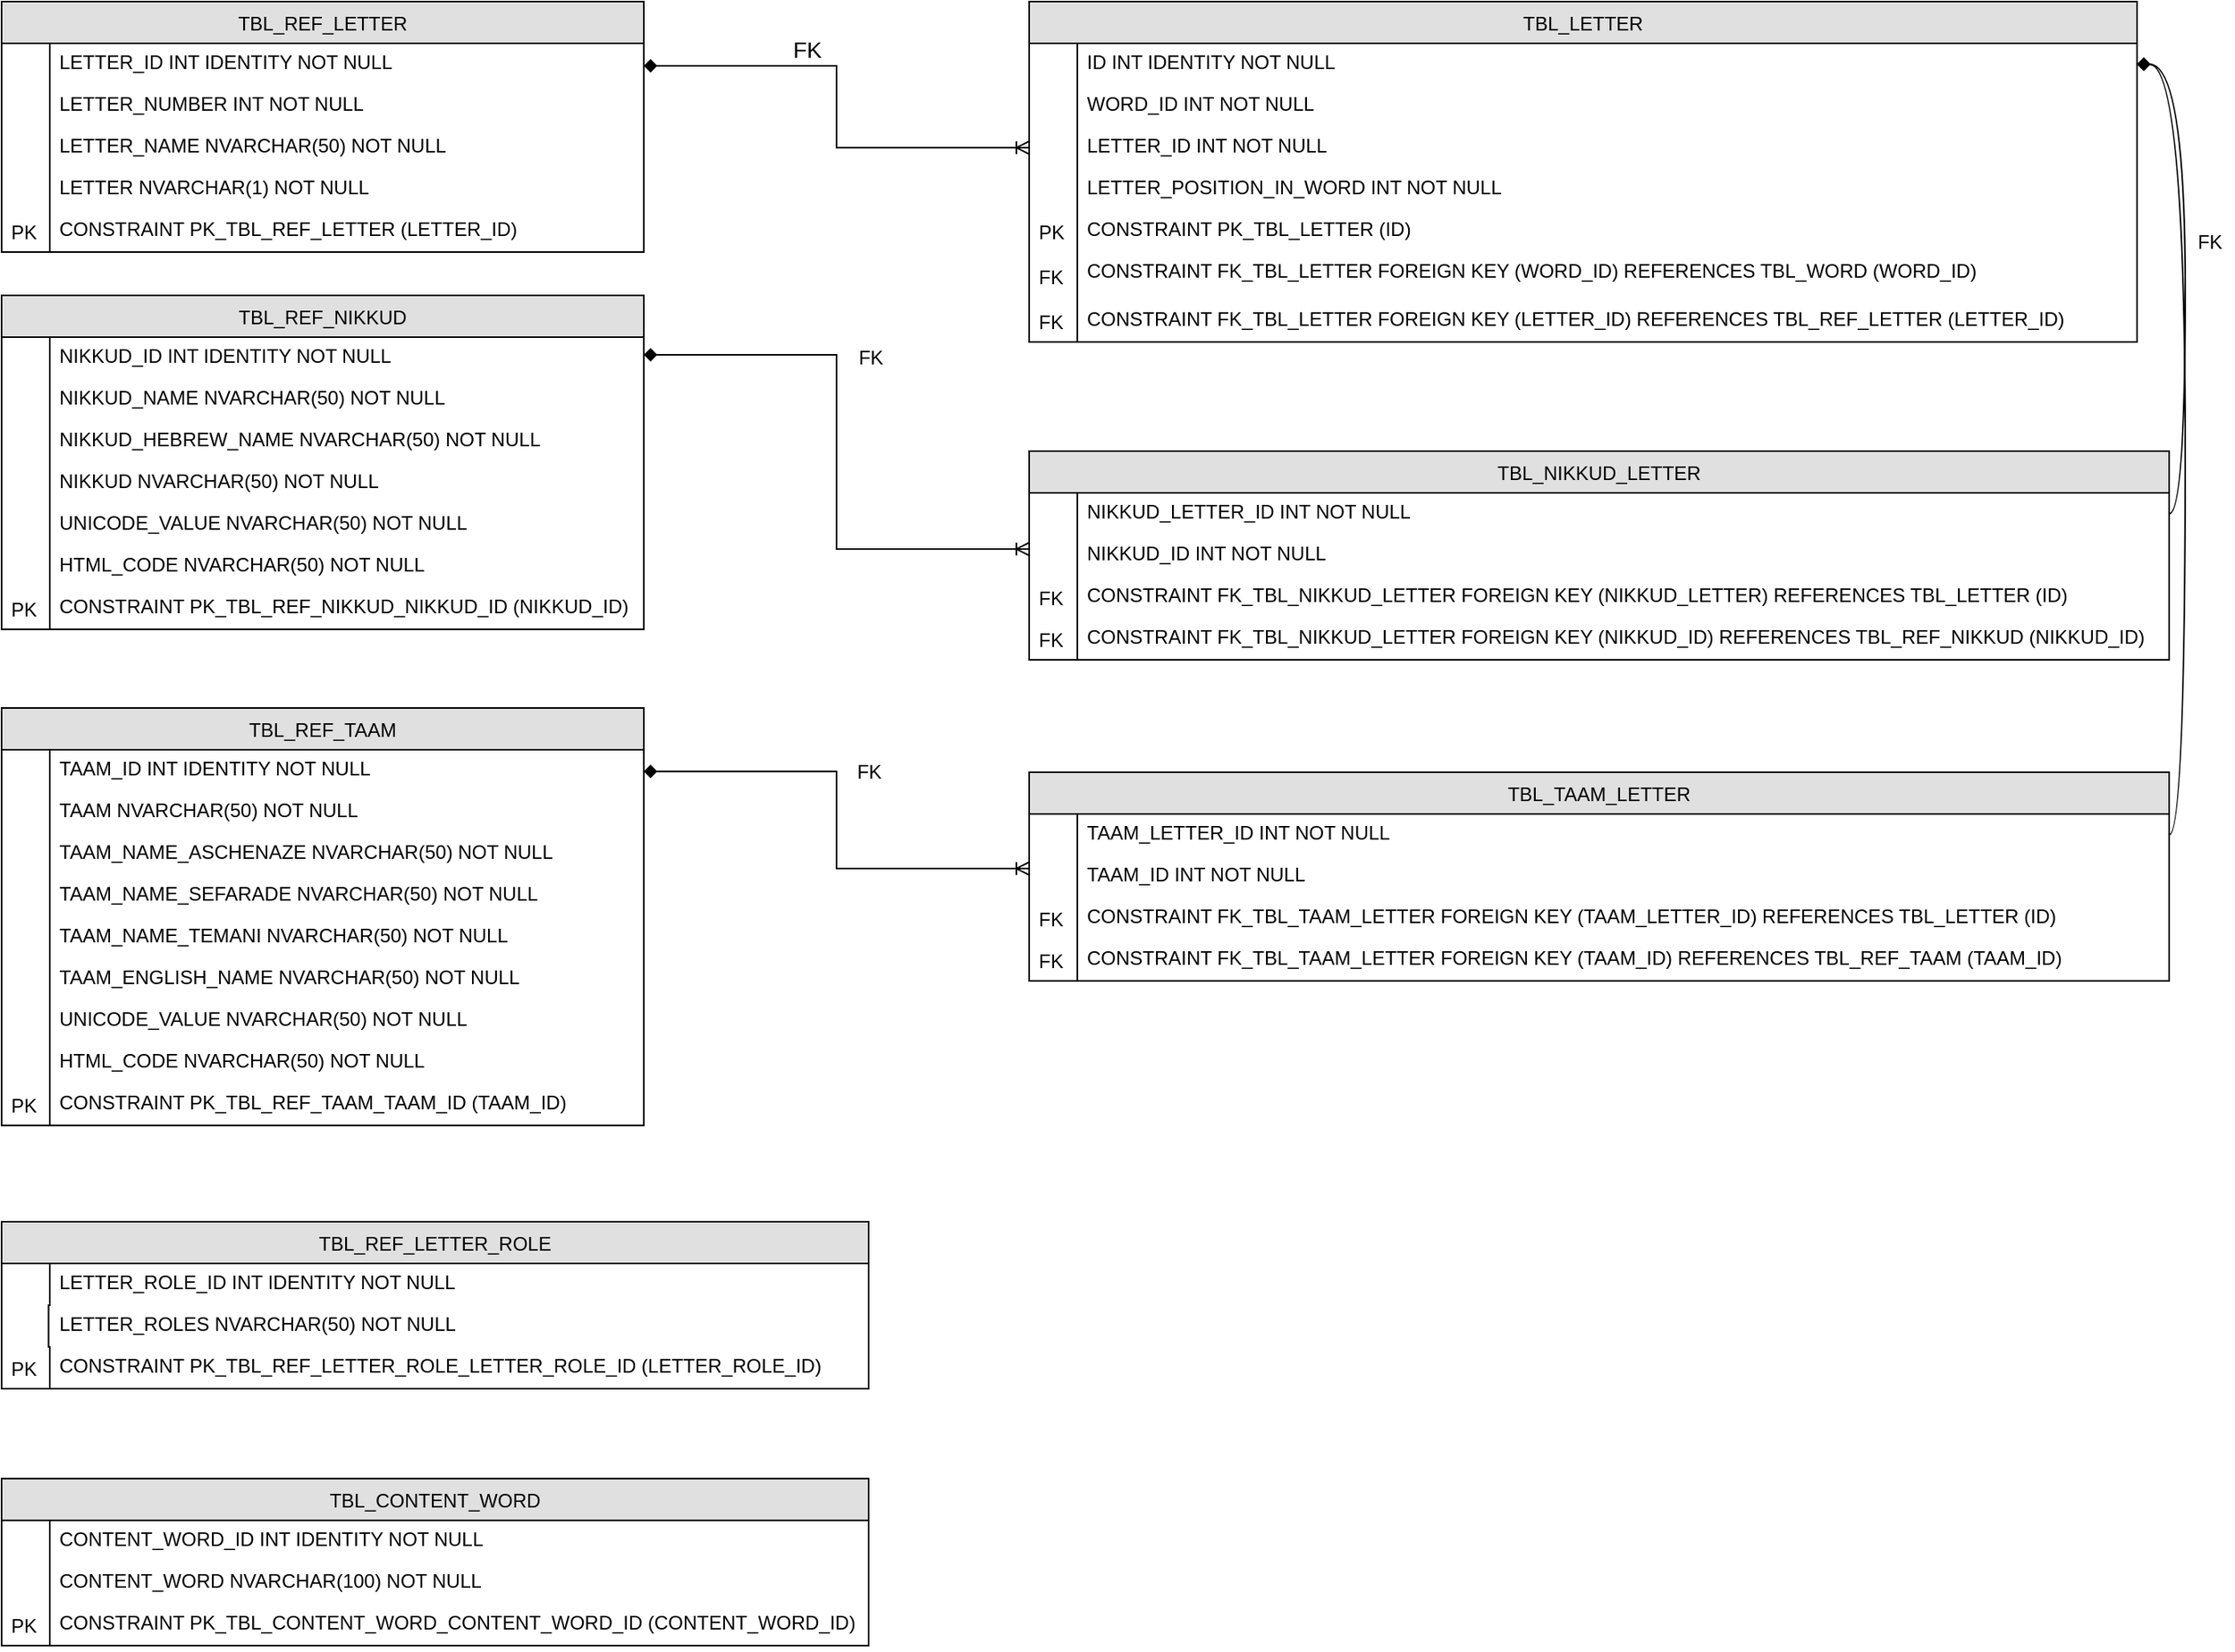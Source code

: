 <mxfile version="12.5.2" type="device"><diagram id="0fQR279YIONlSkgQ1Qsf" name="Page-1"><mxGraphModel dx="1888" dy="499" grid="1" gridSize="10" guides="1" tooltips="1" connect="1" arrows="1" fold="1" page="1" pageScale="1" pageWidth="850" pageHeight="1100" math="0" shadow="0"><root><mxCell id="0"/><mxCell id="1" parent="0"/><mxCell id="qwV2K2yi64I0TNvCEL9s-60" value="FK" style="text;html=1;resizable=0;points=[];autosize=1;align=left;verticalAlign=top;spacingTop=-4;fontSize=14;" parent="1" vertex="1"><mxGeometry x="371" y="59" width="30" height="20" as="geometry"/></mxCell><mxCell id="qwV2K2yi64I0TNvCEL9s-67" value="FK" style="text;html=1;resizable=0;points=[];autosize=1;align=left;verticalAlign=top;spacingTop=-4;fontSize=14;" parent="1" vertex="1"><mxGeometry x="780" y="200" width="30" height="20" as="geometry"/></mxCell><mxCell id="T5dnA-OT__qlVeze0-jV-1" value="TBL_REF_LETTER" style="swimlane;fontStyle=0;childLayout=stackLayout;horizontal=1;startSize=26;fillColor=#e0e0e0;horizontalStack=0;resizeParent=1;resizeLast=0;collapsible=1;marginBottom=0;swimlaneFillColor=#ffffff;align=center;" parent="1" vertex="1"><mxGeometry x="-120" y="40" width="400" height="156" as="geometry"/></mxCell><mxCell id="T5dnA-OT__qlVeze0-jV-2" value="LETTER_ID INT IDENTITY NOT NULL" style="shape=partialRectangle;top=0;left=0;right=0;bottom=0;align=left;verticalAlign=top;spacingTop=-2;fillColor=none;spacingLeft=34;spacingRight=4;overflow=hidden;rotatable=0;points=[[0,0.5],[1,0.5]];portConstraint=eastwest;dropTarget=0;" parent="T5dnA-OT__qlVeze0-jV-1" vertex="1"><mxGeometry y="26" width="400" height="26" as="geometry"/></mxCell><mxCell id="T5dnA-OT__qlVeze0-jV-3" value="" style="shape=partialRectangle;top=0;left=0;bottom=0;fillColor=none;align=left;verticalAlign=middle;spacingLeft=4;spacingRight=4;overflow=hidden;rotatable=0;points=[];portConstraint=eastwest;part=1;" parent="T5dnA-OT__qlVeze0-jV-2" vertex="1" connectable="0"><mxGeometry width="30" height="26" as="geometry"/></mxCell><mxCell id="T5dnA-OT__qlVeze0-jV-4" value="LETTER_NUMBER INT NOT NULL" style="shape=partialRectangle;top=0;left=0;right=0;bottom=0;align=left;verticalAlign=top;spacingTop=-2;fillColor=none;spacingLeft=34;spacingRight=4;overflow=hidden;rotatable=0;points=[[0,0.5],[1,0.5]];portConstraint=eastwest;dropTarget=0;" parent="T5dnA-OT__qlVeze0-jV-1" vertex="1"><mxGeometry y="52" width="400" height="26" as="geometry"/></mxCell><mxCell id="T5dnA-OT__qlVeze0-jV-5" value="" style="shape=partialRectangle;top=0;left=0;bottom=0;fillColor=none;align=left;verticalAlign=middle;spacingLeft=4;spacingRight=4;overflow=hidden;rotatable=0;points=[];portConstraint=eastwest;part=1;" parent="T5dnA-OT__qlVeze0-jV-4" vertex="1" connectable="0"><mxGeometry width="30" height="26" as="geometry"/></mxCell><mxCell id="T5dnA-OT__qlVeze0-jV-6" value="LETTER_NAME NVARCHAR(50) NOT NULL" style="shape=partialRectangle;top=0;left=0;right=0;bottom=0;align=left;verticalAlign=top;spacingTop=-2;fillColor=none;spacingLeft=34;spacingRight=4;overflow=hidden;rotatable=0;points=[[0,0.5],[1,0.5]];portConstraint=eastwest;dropTarget=0;" parent="T5dnA-OT__qlVeze0-jV-1" vertex="1"><mxGeometry y="78" width="400" height="26" as="geometry"/></mxCell><mxCell id="T5dnA-OT__qlVeze0-jV-7" value="" style="shape=partialRectangle;top=0;left=0;bottom=0;fillColor=none;align=left;verticalAlign=middle;spacingLeft=4;spacingRight=4;overflow=hidden;rotatable=0;points=[];portConstraint=eastwest;part=1;" parent="T5dnA-OT__qlVeze0-jV-6" vertex="1" connectable="0"><mxGeometry width="30" height="26" as="geometry"/></mxCell><mxCell id="T5dnA-OT__qlVeze0-jV-8" value="LETTER NVARCHAR(1) NOT NULL" style="shape=partialRectangle;top=0;left=0;right=0;bottom=0;align=left;verticalAlign=top;spacingTop=-2;fillColor=none;spacingLeft=34;spacingRight=4;overflow=hidden;rotatable=0;points=[[0,0.5],[1,0.5]];portConstraint=eastwest;dropTarget=0;" parent="T5dnA-OT__qlVeze0-jV-1" vertex="1"><mxGeometry y="104" width="400" height="26" as="geometry"/></mxCell><mxCell id="T5dnA-OT__qlVeze0-jV-9" value="" style="shape=partialRectangle;top=0;left=0;bottom=0;fillColor=none;align=left;verticalAlign=middle;spacingLeft=4;spacingRight=4;overflow=hidden;rotatable=0;points=[];portConstraint=eastwest;part=1;" parent="T5dnA-OT__qlVeze0-jV-8" vertex="1" connectable="0"><mxGeometry width="30" height="26" as="geometry"/></mxCell><mxCell id="T5dnA-OT__qlVeze0-jV-10" value="CONSTRAINT PK_TBL_REF_LETTER  (LETTER_ID)" style="shape=partialRectangle;top=0;left=0;right=0;bottom=0;align=left;verticalAlign=top;spacingTop=-2;fillColor=none;spacingLeft=34;spacingRight=4;overflow=hidden;rotatable=0;points=[[0,0.5],[1,0.5]];portConstraint=eastwest;dropTarget=0;" parent="T5dnA-OT__qlVeze0-jV-1" vertex="1"><mxGeometry y="130" width="400" height="26" as="geometry"/></mxCell><mxCell id="T5dnA-OT__qlVeze0-jV-11" value="PK" style="shape=partialRectangle;top=0;left=0;bottom=0;fillColor=none;align=left;verticalAlign=middle;spacingLeft=4;spacingRight=4;overflow=hidden;rotatable=0;points=[];portConstraint=eastwest;part=1;" parent="T5dnA-OT__qlVeze0-jV-10" vertex="1" connectable="0"><mxGeometry width="30" height="26" as="geometry"/></mxCell><mxCell id="T5dnA-OT__qlVeze0-jV-13" style="edgeStyle=orthogonalEdgeStyle;rounded=0;orthogonalLoop=1;jettySize=auto;html=1;entryX=0;entryY=0.5;entryDx=0;entryDy=0;startArrow=diamond;startFill=1;endArrow=ERoneToMany;endFill=0;fontSize=14;" parent="1" edge="1"><mxGeometry relative="1" as="geometry"><mxPoint x="280" y="80" as="sourcePoint"/><mxPoint x="520" y="131" as="targetPoint"/><Array as="points"><mxPoint x="280" y="80"/><mxPoint x="400" y="80"/><mxPoint x="400" y="131"/></Array></mxGeometry></mxCell><mxCell id="T5dnA-OT__qlVeze0-jV-14" value="TBL_REF_NIKKUD" style="swimlane;fontStyle=0;childLayout=stackLayout;horizontal=1;startSize=26;fillColor=#e0e0e0;horizontalStack=0;resizeParent=1;resizeLast=0;collapsible=1;marginBottom=0;swimlaneFillColor=#ffffff;align=center;" parent="1" vertex="1"><mxGeometry x="-120" y="223" width="400" height="208" as="geometry"/></mxCell><mxCell id="T5dnA-OT__qlVeze0-jV-15" value="NIKKUD_ID INT IDENTITY NOT NULL" style="shape=partialRectangle;top=0;left=0;right=0;bottom=0;align=left;verticalAlign=top;spacingTop=-2;fillColor=none;spacingLeft=34;spacingRight=4;overflow=hidden;rotatable=0;points=[[0,0.5],[1,0.5]];portConstraint=eastwest;dropTarget=0;" parent="T5dnA-OT__qlVeze0-jV-14" vertex="1"><mxGeometry y="26" width="400" height="26" as="geometry"/></mxCell><mxCell id="T5dnA-OT__qlVeze0-jV-16" value="" style="shape=partialRectangle;top=0;left=0;bottom=0;fillColor=none;align=left;verticalAlign=middle;spacingLeft=4;spacingRight=4;overflow=hidden;rotatable=0;points=[];portConstraint=eastwest;part=1;" parent="T5dnA-OT__qlVeze0-jV-15" vertex="1" connectable="0"><mxGeometry width="30" height="26" as="geometry"/></mxCell><mxCell id="T5dnA-OT__qlVeze0-jV-17" value="NIKKUD_NAME NVARCHAR(50) NOT NULL" style="shape=partialRectangle;top=0;left=0;right=0;bottom=0;align=left;verticalAlign=top;spacingTop=-2;fillColor=none;spacingLeft=34;spacingRight=4;overflow=hidden;rotatable=0;points=[[0,0.5],[1,0.5]];portConstraint=eastwest;dropTarget=0;" parent="T5dnA-OT__qlVeze0-jV-14" vertex="1"><mxGeometry y="52" width="400" height="26" as="geometry"/></mxCell><mxCell id="T5dnA-OT__qlVeze0-jV-18" value="" style="shape=partialRectangle;top=0;left=0;bottom=0;fillColor=none;align=left;verticalAlign=middle;spacingLeft=4;spacingRight=4;overflow=hidden;rotatable=0;points=[];portConstraint=eastwest;part=1;" parent="T5dnA-OT__qlVeze0-jV-17" vertex="1" connectable="0"><mxGeometry width="30" height="26" as="geometry"/></mxCell><mxCell id="T5dnA-OT__qlVeze0-jV-19" value="NIKKUD_HEBREW_NAME NVARCHAR(50) NOT NULL" style="shape=partialRectangle;top=0;left=0;right=0;bottom=0;align=left;verticalAlign=top;spacingTop=-2;fillColor=none;spacingLeft=34;spacingRight=4;overflow=hidden;rotatable=0;points=[[0,0.5],[1,0.5]];portConstraint=eastwest;dropTarget=0;" parent="T5dnA-OT__qlVeze0-jV-14" vertex="1"><mxGeometry y="78" width="400" height="26" as="geometry"/></mxCell><mxCell id="T5dnA-OT__qlVeze0-jV-20" value="" style="shape=partialRectangle;top=0;left=0;bottom=0;fillColor=none;align=left;verticalAlign=middle;spacingLeft=4;spacingRight=4;overflow=hidden;rotatable=0;points=[];portConstraint=eastwest;part=1;" parent="T5dnA-OT__qlVeze0-jV-19" vertex="1" connectable="0"><mxGeometry width="30" height="26" as="geometry"/></mxCell><mxCell id="T5dnA-OT__qlVeze0-jV-21" value="NIKKUD NVARCHAR(50) NOT NULL" style="shape=partialRectangle;top=0;left=0;right=0;bottom=0;align=left;verticalAlign=top;spacingTop=-2;fillColor=none;spacingLeft=34;spacingRight=4;overflow=hidden;rotatable=0;points=[[0,0.5],[1,0.5]];portConstraint=eastwest;dropTarget=0;" parent="T5dnA-OT__qlVeze0-jV-14" vertex="1"><mxGeometry y="104" width="400" height="26" as="geometry"/></mxCell><mxCell id="T5dnA-OT__qlVeze0-jV-22" value="" style="shape=partialRectangle;top=0;left=0;bottom=0;fillColor=none;align=left;verticalAlign=middle;spacingLeft=4;spacingRight=4;overflow=hidden;rotatable=0;points=[];portConstraint=eastwest;part=1;" parent="T5dnA-OT__qlVeze0-jV-21" vertex="1" connectable="0"><mxGeometry width="30" height="26" as="geometry"/></mxCell><mxCell id="T5dnA-OT__qlVeze0-jV-23" value="UNICODE_VALUE NVARCHAR(50) NOT NULL" style="shape=partialRectangle;top=0;left=0;right=0;bottom=0;align=left;verticalAlign=top;spacingTop=-2;fillColor=none;spacingLeft=34;spacingRight=4;overflow=hidden;rotatable=0;points=[[0,0.5],[1,0.5]];portConstraint=eastwest;dropTarget=0;" parent="T5dnA-OT__qlVeze0-jV-14" vertex="1"><mxGeometry y="130" width="400" height="26" as="geometry"/></mxCell><mxCell id="T5dnA-OT__qlVeze0-jV-24" value="" style="shape=partialRectangle;top=0;left=0;bottom=0;fillColor=none;align=left;verticalAlign=middle;spacingLeft=4;spacingRight=4;overflow=hidden;rotatable=0;points=[];portConstraint=eastwest;part=1;" parent="T5dnA-OT__qlVeze0-jV-23" vertex="1" connectable="0"><mxGeometry width="30" height="26" as="geometry"/></mxCell><mxCell id="T5dnA-OT__qlVeze0-jV-25" value="HTML_CODE NVARCHAR(50) NOT NULL" style="shape=partialRectangle;top=0;left=0;right=0;bottom=0;align=left;verticalAlign=top;spacingTop=-2;fillColor=none;spacingLeft=34;spacingRight=4;overflow=hidden;rotatable=0;points=[[0,0.5],[1,0.5]];portConstraint=eastwest;dropTarget=0;" parent="T5dnA-OT__qlVeze0-jV-14" vertex="1"><mxGeometry y="156" width="400" height="26" as="geometry"/></mxCell><mxCell id="T5dnA-OT__qlVeze0-jV-26" value="" style="shape=partialRectangle;top=0;left=0;bottom=0;fillColor=none;align=left;verticalAlign=middle;spacingLeft=4;spacingRight=4;overflow=hidden;rotatable=0;points=[];portConstraint=eastwest;part=1;" parent="T5dnA-OT__qlVeze0-jV-25" vertex="1" connectable="0"><mxGeometry width="30" height="26" as="geometry"/></mxCell><mxCell id="T5dnA-OT__qlVeze0-jV-27" value="CONSTRAINT PK_TBL_REF_NIKKUD_NIKKUD_ID  (NIKKUD_ID)" style="shape=partialRectangle;top=0;left=0;right=0;bottom=0;align=left;verticalAlign=top;spacingTop=-2;fillColor=none;spacingLeft=34;spacingRight=4;overflow=hidden;rotatable=0;points=[[0,0.5],[1,0.5]];portConstraint=eastwest;dropTarget=0;" parent="T5dnA-OT__qlVeze0-jV-14" vertex="1"><mxGeometry y="182" width="400" height="26" as="geometry"/></mxCell><mxCell id="T5dnA-OT__qlVeze0-jV-28" value="PK" style="shape=partialRectangle;top=0;left=0;bottom=0;fillColor=none;align=left;verticalAlign=middle;spacingLeft=4;spacingRight=4;overflow=hidden;rotatable=0;points=[];portConstraint=eastwest;part=1;" parent="T5dnA-OT__qlVeze0-jV-27" vertex="1" connectable="0"><mxGeometry width="30" height="26" as="geometry"/></mxCell><mxCell id="T5dnA-OT__qlVeze0-jV-30" value="TBL_REF_TAAM" style="swimlane;fontStyle=0;childLayout=stackLayout;horizontal=1;startSize=26;fillColor=#e0e0e0;horizontalStack=0;resizeParent=1;resizeLast=0;collapsible=1;marginBottom=0;swimlaneFillColor=#ffffff;align=center;" parent="1" vertex="1"><mxGeometry x="-120" y="480" width="400" height="260" as="geometry"/></mxCell><mxCell id="T5dnA-OT__qlVeze0-jV-31" value="TAAM_ID INT IDENTITY NOT NULL" style="shape=partialRectangle;top=0;left=0;right=0;bottom=0;align=left;verticalAlign=top;spacingTop=-2;fillColor=none;spacingLeft=34;spacingRight=4;overflow=hidden;rotatable=0;points=[[0,0.5],[1,0.5]];portConstraint=eastwest;dropTarget=0;" parent="T5dnA-OT__qlVeze0-jV-30" vertex="1"><mxGeometry y="26" width="400" height="26" as="geometry"/></mxCell><mxCell id="T5dnA-OT__qlVeze0-jV-32" value="" style="shape=partialRectangle;top=0;left=0;bottom=0;fillColor=none;align=left;verticalAlign=middle;spacingLeft=4;spacingRight=4;overflow=hidden;rotatable=0;points=[];portConstraint=eastwest;part=1;" parent="T5dnA-OT__qlVeze0-jV-31" vertex="1" connectable="0"><mxGeometry width="30" height="26" as="geometry"/></mxCell><mxCell id="T5dnA-OT__qlVeze0-jV-33" value="TAAM NVARCHAR(50) NOT NULL" style="shape=partialRectangle;top=0;left=0;right=0;bottom=0;align=left;verticalAlign=top;spacingTop=-2;fillColor=none;spacingLeft=34;spacingRight=4;overflow=hidden;rotatable=0;points=[[0,0.5],[1,0.5]];portConstraint=eastwest;dropTarget=0;" parent="T5dnA-OT__qlVeze0-jV-30" vertex="1"><mxGeometry y="52" width="400" height="26" as="geometry"/></mxCell><mxCell id="T5dnA-OT__qlVeze0-jV-34" value="" style="shape=partialRectangle;top=0;left=0;bottom=0;fillColor=none;align=left;verticalAlign=middle;spacingLeft=4;spacingRight=4;overflow=hidden;rotatable=0;points=[];portConstraint=eastwest;part=1;" parent="T5dnA-OT__qlVeze0-jV-33" vertex="1" connectable="0"><mxGeometry width="30" height="26" as="geometry"/></mxCell><mxCell id="T5dnA-OT__qlVeze0-jV-35" value="TAAM_NAME_ASCHENAZE NVARCHAR(50) NOT NULL" style="shape=partialRectangle;top=0;left=0;right=0;bottom=0;align=left;verticalAlign=top;spacingTop=-2;fillColor=none;spacingLeft=34;spacingRight=4;overflow=hidden;rotatable=0;points=[[0,0.5],[1,0.5]];portConstraint=eastwest;dropTarget=0;" parent="T5dnA-OT__qlVeze0-jV-30" vertex="1"><mxGeometry y="78" width="400" height="26" as="geometry"/></mxCell><mxCell id="T5dnA-OT__qlVeze0-jV-36" value="" style="shape=partialRectangle;top=0;left=0;bottom=0;fillColor=none;align=left;verticalAlign=middle;spacingLeft=4;spacingRight=4;overflow=hidden;rotatable=0;points=[];portConstraint=eastwest;part=1;" parent="T5dnA-OT__qlVeze0-jV-35" vertex="1" connectable="0"><mxGeometry width="30" height="26" as="geometry"/></mxCell><mxCell id="T5dnA-OT__qlVeze0-jV-37" value="TAAM_NAME_SEFARADE NVARCHAR(50) NOT NULL" style="shape=partialRectangle;top=0;left=0;right=0;bottom=0;align=left;verticalAlign=top;spacingTop=-2;fillColor=none;spacingLeft=34;spacingRight=4;overflow=hidden;rotatable=0;points=[[0,0.5],[1,0.5]];portConstraint=eastwest;dropTarget=0;" parent="T5dnA-OT__qlVeze0-jV-30" vertex="1"><mxGeometry y="104" width="400" height="26" as="geometry"/></mxCell><mxCell id="T5dnA-OT__qlVeze0-jV-38" value="" style="shape=partialRectangle;top=0;left=0;bottom=0;fillColor=none;align=left;verticalAlign=middle;spacingLeft=4;spacingRight=4;overflow=hidden;rotatable=0;points=[];portConstraint=eastwest;part=1;" parent="T5dnA-OT__qlVeze0-jV-37" vertex="1" connectable="0"><mxGeometry width="30" height="26" as="geometry"/></mxCell><mxCell id="T5dnA-OT__qlVeze0-jV-39" value="TAAM_NAME_TEMANI NVARCHAR(50) NOT NULL" style="shape=partialRectangle;top=0;left=0;right=0;bottom=0;align=left;verticalAlign=top;spacingTop=-2;fillColor=none;spacingLeft=34;spacingRight=4;overflow=hidden;rotatable=0;points=[[0,0.5],[1,0.5]];portConstraint=eastwest;dropTarget=0;" parent="T5dnA-OT__qlVeze0-jV-30" vertex="1"><mxGeometry y="130" width="400" height="26" as="geometry"/></mxCell><mxCell id="T5dnA-OT__qlVeze0-jV-40" value="" style="shape=partialRectangle;top=0;left=0;bottom=0;fillColor=none;align=left;verticalAlign=middle;spacingLeft=4;spacingRight=4;overflow=hidden;rotatable=0;points=[];portConstraint=eastwest;part=1;" parent="T5dnA-OT__qlVeze0-jV-39" vertex="1" connectable="0"><mxGeometry width="30" height="26" as="geometry"/></mxCell><mxCell id="T5dnA-OT__qlVeze0-jV-41" value="TAAM_ENGLISH_NAME NVARCHAR(50) NOT NULL" style="shape=partialRectangle;top=0;left=0;right=0;bottom=0;align=left;verticalAlign=top;spacingTop=-2;fillColor=none;spacingLeft=34;spacingRight=4;overflow=hidden;rotatable=0;points=[[0,0.5],[1,0.5]];portConstraint=eastwest;dropTarget=0;" parent="T5dnA-OT__qlVeze0-jV-30" vertex="1"><mxGeometry y="156" width="400" height="26" as="geometry"/></mxCell><mxCell id="T5dnA-OT__qlVeze0-jV-42" value="" style="shape=partialRectangle;top=0;left=0;bottom=0;fillColor=none;align=left;verticalAlign=middle;spacingLeft=4;spacingRight=4;overflow=hidden;rotatable=0;points=[];portConstraint=eastwest;part=1;" parent="T5dnA-OT__qlVeze0-jV-41" vertex="1" connectable="0"><mxGeometry width="30" height="26" as="geometry"/></mxCell><mxCell id="T5dnA-OT__qlVeze0-jV-43" value="UNICODE_VALUE NVARCHAR(50) NOT NULL" style="shape=partialRectangle;top=0;left=0;right=0;bottom=0;align=left;verticalAlign=top;spacingTop=-2;fillColor=none;spacingLeft=34;spacingRight=4;overflow=hidden;rotatable=0;points=[[0,0.5],[1,0.5]];portConstraint=eastwest;dropTarget=0;" parent="T5dnA-OT__qlVeze0-jV-30" vertex="1"><mxGeometry y="182" width="400" height="26" as="geometry"/></mxCell><mxCell id="T5dnA-OT__qlVeze0-jV-44" value="" style="shape=partialRectangle;top=0;left=0;bottom=0;fillColor=none;align=left;verticalAlign=middle;spacingLeft=4;spacingRight=4;overflow=hidden;rotatable=0;points=[];portConstraint=eastwest;part=1;" parent="T5dnA-OT__qlVeze0-jV-43" vertex="1" connectable="0"><mxGeometry width="30" height="26" as="geometry"/></mxCell><mxCell id="T5dnA-OT__qlVeze0-jV-45" value="HTML_CODE NVARCHAR(50) NOT NULL" style="shape=partialRectangle;top=0;left=0;right=0;bottom=0;align=left;verticalAlign=top;spacingTop=-2;fillColor=none;spacingLeft=34;spacingRight=4;overflow=hidden;rotatable=0;points=[[0,0.5],[1,0.5]];portConstraint=eastwest;dropTarget=0;" parent="T5dnA-OT__qlVeze0-jV-30" vertex="1"><mxGeometry y="208" width="400" height="26" as="geometry"/></mxCell><mxCell id="T5dnA-OT__qlVeze0-jV-46" value="" style="shape=partialRectangle;top=0;left=0;bottom=0;fillColor=none;align=left;verticalAlign=middle;spacingLeft=4;spacingRight=4;overflow=hidden;rotatable=0;points=[];portConstraint=eastwest;part=1;" parent="T5dnA-OT__qlVeze0-jV-45" vertex="1" connectable="0"><mxGeometry width="30" height="26" as="geometry"/></mxCell><mxCell id="T5dnA-OT__qlVeze0-jV-47" value="CONSTRAINT PK_TBL_REF_TAAM_TAAM_ID  (TAAM_ID)" style="shape=partialRectangle;top=0;left=0;right=0;bottom=0;align=left;verticalAlign=top;spacingTop=-2;fillColor=none;spacingLeft=34;spacingRight=4;overflow=hidden;rotatable=0;points=[[0,0.5],[1,0.5]];portConstraint=eastwest;dropTarget=0;" parent="T5dnA-OT__qlVeze0-jV-30" vertex="1"><mxGeometry y="234" width="400" height="26" as="geometry"/></mxCell><mxCell id="T5dnA-OT__qlVeze0-jV-48" value="PK" style="shape=partialRectangle;top=0;left=0;bottom=0;fillColor=none;align=left;verticalAlign=middle;spacingLeft=4;spacingRight=4;overflow=hidden;rotatable=0;points=[];portConstraint=eastwest;part=1;" parent="T5dnA-OT__qlVeze0-jV-47" vertex="1" connectable="0"><mxGeometry width="30" height="26" as="geometry"/></mxCell><mxCell id="T5dnA-OT__qlVeze0-jV-49" value="TBL_REF_LETTER_ROLE" style="swimlane;fontStyle=0;childLayout=stackLayout;horizontal=1;startSize=26;fillColor=#e0e0e0;horizontalStack=0;resizeParent=1;resizeLast=0;collapsible=1;marginBottom=0;swimlaneFillColor=#ffffff;align=center;" parent="1" vertex="1"><mxGeometry x="-120" y="800" width="540" height="104" as="geometry"/></mxCell><mxCell id="T5dnA-OT__qlVeze0-jV-50" value="LETTER_ROLE_ID INT IDENTITY NOT NULL" style="shape=partialRectangle;top=0;left=0;right=0;bottom=0;align=left;verticalAlign=top;spacingTop=-2;fillColor=none;spacingLeft=34;spacingRight=4;overflow=hidden;rotatable=0;points=[[0,0.5],[1,0.5]];portConstraint=eastwest;dropTarget=0;" parent="T5dnA-OT__qlVeze0-jV-49" vertex="1"><mxGeometry y="26" width="540" height="26" as="geometry"/></mxCell><mxCell id="T5dnA-OT__qlVeze0-jV-51" value="" style="shape=partialRectangle;top=0;left=0;bottom=0;fillColor=none;align=left;verticalAlign=middle;spacingLeft=4;spacingRight=4;overflow=hidden;rotatable=0;points=[];portConstraint=eastwest;part=1;" parent="T5dnA-OT__qlVeze0-jV-50" vertex="1" connectable="0"><mxGeometry width="30" height="26" as="geometry"/></mxCell><mxCell id="T5dnA-OT__qlVeze0-jV-52" value="LETTER_ROLES NVARCHAR(50) NOT NULL" style="shape=partialRectangle;top=0;left=0;right=0;bottom=0;align=left;verticalAlign=top;spacingTop=-2;fillColor=none;spacingLeft=34;spacingRight=4;overflow=hidden;rotatable=0;points=[[0,0.5],[1,0.5]];portConstraint=eastwest;dropTarget=0;" parent="T5dnA-OT__qlVeze0-jV-49" vertex="1"><mxGeometry y="52" width="540" height="26" as="geometry"/></mxCell><mxCell id="T5dnA-OT__qlVeze0-jV-53" value="" style="shape=partialRectangle;top=0;left=0;bottom=0;fillColor=none;align=left;verticalAlign=middle;spacingLeft=4;spacingRight=4;overflow=hidden;rotatable=0;points=[];portConstraint=eastwest;part=1;" parent="T5dnA-OT__qlVeze0-jV-52" vertex="1" connectable="0"><mxGeometry width="29.25" height="26" as="geometry"/></mxCell><mxCell id="T5dnA-OT__qlVeze0-jV-54" value="CONSTRAINT PK_TBL_REF_LETTER_ROLE_LETTER_ROLE_ID  (LETTER_ROLE_ID)" style="shape=partialRectangle;top=0;left=0;right=0;bottom=0;align=left;verticalAlign=top;spacingTop=-2;fillColor=none;spacingLeft=34;spacingRight=4;overflow=hidden;rotatable=0;points=[[0,0.5],[1,0.5]];portConstraint=eastwest;dropTarget=0;" parent="T5dnA-OT__qlVeze0-jV-49" vertex="1"><mxGeometry y="78" width="540" height="26" as="geometry"/></mxCell><mxCell id="T5dnA-OT__qlVeze0-jV-55" value="PK" style="shape=partialRectangle;top=0;left=0;bottom=0;fillColor=none;align=left;verticalAlign=middle;spacingLeft=4;spacingRight=4;overflow=hidden;rotatable=0;points=[];portConstraint=eastwest;part=1;" parent="T5dnA-OT__qlVeze0-jV-54" vertex="1" connectable="0"><mxGeometry width="30" height="26" as="geometry"/></mxCell><mxCell id="T5dnA-OT__qlVeze0-jV-56" value="TBL_CONTENT_WORD" style="swimlane;fontStyle=0;childLayout=stackLayout;horizontal=1;startSize=26;fillColor=#e0e0e0;horizontalStack=0;resizeParent=1;resizeLast=0;collapsible=1;marginBottom=0;swimlaneFillColor=#ffffff;align=center;" parent="1" vertex="1"><mxGeometry x="-120" y="960" width="540" height="104" as="geometry"/></mxCell><mxCell id="T5dnA-OT__qlVeze0-jV-57" value="CONTENT_WORD_ID INT IDENTITY NOT NULL" style="shape=partialRectangle;top=0;left=0;right=0;bottom=0;align=left;verticalAlign=top;spacingTop=-2;fillColor=none;spacingLeft=34;spacingRight=4;overflow=hidden;rotatable=0;points=[[0,0.5],[1,0.5]];portConstraint=eastwest;dropTarget=0;" parent="T5dnA-OT__qlVeze0-jV-56" vertex="1"><mxGeometry y="26" width="540" height="26" as="geometry"/></mxCell><mxCell id="T5dnA-OT__qlVeze0-jV-58" value="" style="shape=partialRectangle;top=0;left=0;bottom=0;fillColor=none;align=left;verticalAlign=middle;spacingLeft=4;spacingRight=4;overflow=hidden;rotatable=0;points=[];portConstraint=eastwest;part=1;" parent="T5dnA-OT__qlVeze0-jV-57" vertex="1" connectable="0"><mxGeometry width="30" height="26" as="geometry"/></mxCell><mxCell id="T5dnA-OT__qlVeze0-jV-59" value="CONTENT_WORD NVARCHAR(100) NOT NULL" style="shape=partialRectangle;top=0;left=0;right=0;bottom=0;align=left;verticalAlign=top;spacingTop=-2;fillColor=none;spacingLeft=34;spacingRight=4;overflow=hidden;rotatable=0;points=[[0,0.5],[1,0.5]];portConstraint=eastwest;dropTarget=0;" parent="T5dnA-OT__qlVeze0-jV-56" vertex="1"><mxGeometry y="52" width="540" height="26" as="geometry"/></mxCell><mxCell id="T5dnA-OT__qlVeze0-jV-60" value="" style="shape=partialRectangle;top=0;left=0;bottom=0;fillColor=none;align=left;verticalAlign=middle;spacingLeft=4;spacingRight=4;overflow=hidden;rotatable=0;points=[];portConstraint=eastwest;part=1;" parent="T5dnA-OT__qlVeze0-jV-59" vertex="1" connectable="0"><mxGeometry width="30" height="26" as="geometry"/></mxCell><mxCell id="T5dnA-OT__qlVeze0-jV-61" value="CONSTRAINT PK_TBL_CONTENT_WORD_CONTENT_WORD_ID  (CONTENT_WORD_ID)" style="shape=partialRectangle;top=0;left=0;right=0;bottom=0;align=left;verticalAlign=top;spacingTop=-2;fillColor=none;spacingLeft=34;spacingRight=4;overflow=hidden;rotatable=0;points=[[0,0.5],[1,0.5]];portConstraint=eastwest;dropTarget=0;" parent="T5dnA-OT__qlVeze0-jV-56" vertex="1"><mxGeometry y="78" width="540" height="26" as="geometry"/></mxCell><mxCell id="T5dnA-OT__qlVeze0-jV-62" value="PK" style="shape=partialRectangle;top=0;left=0;bottom=0;fillColor=none;align=left;verticalAlign=middle;spacingLeft=4;spacingRight=4;overflow=hidden;rotatable=0;points=[];portConstraint=eastwest;part=1;" parent="T5dnA-OT__qlVeze0-jV-61" vertex="1" connectable="0"><mxGeometry width="30" height="26" as="geometry"/></mxCell><mxCell id="T5dnA-OT__qlVeze0-jV-63" value="TBL_LETTER" style="swimlane;fontStyle=0;childLayout=stackLayout;horizontal=1;startSize=26;fillColor=#e0e0e0;horizontalStack=0;resizeParent=1;resizeLast=0;collapsible=1;marginBottom=0;swimlaneFillColor=#ffffff;align=center;" parent="1" vertex="1"><mxGeometry x="520" y="40" width="690" height="212" as="geometry"/></mxCell><mxCell id="T5dnA-OT__qlVeze0-jV-64" value="ID INT IDENTITY NOT NULL" style="shape=partialRectangle;top=0;left=0;right=0;bottom=0;align=left;verticalAlign=top;spacingTop=-2;fillColor=none;spacingLeft=34;spacingRight=4;overflow=hidden;rotatable=0;points=[[0,0.5],[1,0.5]];portConstraint=eastwest;dropTarget=0;" parent="T5dnA-OT__qlVeze0-jV-63" vertex="1"><mxGeometry y="26" width="690" height="26" as="geometry"/></mxCell><mxCell id="T5dnA-OT__qlVeze0-jV-65" value="" style="shape=partialRectangle;top=0;left=0;bottom=0;fillColor=none;align=left;verticalAlign=middle;spacingLeft=4;spacingRight=4;overflow=hidden;rotatable=0;points=[];portConstraint=eastwest;part=1;" parent="T5dnA-OT__qlVeze0-jV-64" vertex="1" connectable="0"><mxGeometry width="30" height="26" as="geometry"/></mxCell><mxCell id="T5dnA-OT__qlVeze0-jV-66" value="WORD_ID INT NOT NULL" style="shape=partialRectangle;top=0;left=0;right=0;bottom=0;align=left;verticalAlign=top;spacingTop=-2;fillColor=none;spacingLeft=34;spacingRight=4;overflow=hidden;rotatable=0;points=[[0,0.5],[1,0.5]];portConstraint=eastwest;dropTarget=0;" parent="T5dnA-OT__qlVeze0-jV-63" vertex="1"><mxGeometry y="52" width="690" height="26" as="geometry"/></mxCell><mxCell id="T5dnA-OT__qlVeze0-jV-67" value="" style="shape=partialRectangle;top=0;left=0;bottom=0;fillColor=none;align=left;verticalAlign=middle;spacingLeft=4;spacingRight=4;overflow=hidden;rotatable=0;points=[];portConstraint=eastwest;part=1;" parent="T5dnA-OT__qlVeze0-jV-66" vertex="1" connectable="0"><mxGeometry width="30" height="26" as="geometry"/></mxCell><mxCell id="T5dnA-OT__qlVeze0-jV-68" value="LETTER_ID INT NOT NULL" style="shape=partialRectangle;top=0;left=0;right=0;bottom=0;align=left;verticalAlign=top;spacingTop=-2;fillColor=none;spacingLeft=34;spacingRight=4;overflow=hidden;rotatable=0;points=[[0,0.5],[1,0.5]];portConstraint=eastwest;dropTarget=0;" parent="T5dnA-OT__qlVeze0-jV-63" vertex="1"><mxGeometry y="78" width="690" height="26" as="geometry"/></mxCell><mxCell id="T5dnA-OT__qlVeze0-jV-69" value="" style="shape=partialRectangle;top=0;left=0;bottom=0;fillColor=none;align=left;verticalAlign=middle;spacingLeft=4;spacingRight=4;overflow=hidden;rotatable=0;points=[];portConstraint=eastwest;part=1;" parent="T5dnA-OT__qlVeze0-jV-68" vertex="1" connectable="0"><mxGeometry width="30" height="26" as="geometry"/></mxCell><mxCell id="T5dnA-OT__qlVeze0-jV-70" value="LETTER_POSITION_IN_WORD INT NOT NULL" style="shape=partialRectangle;top=0;left=0;right=0;bottom=0;align=left;verticalAlign=top;spacingTop=-2;fillColor=none;spacingLeft=34;spacingRight=4;overflow=hidden;rotatable=0;points=[[0,0.5],[1,0.5]];portConstraint=eastwest;dropTarget=0;" parent="T5dnA-OT__qlVeze0-jV-63" vertex="1"><mxGeometry y="104" width="690" height="26" as="geometry"/></mxCell><mxCell id="T5dnA-OT__qlVeze0-jV-71" value="" style="shape=partialRectangle;top=0;left=0;bottom=0;fillColor=none;align=left;verticalAlign=middle;spacingLeft=4;spacingRight=4;overflow=hidden;rotatable=0;points=[];portConstraint=eastwest;part=1;" parent="T5dnA-OT__qlVeze0-jV-70" vertex="1" connectable="0"><mxGeometry width="30" height="26" as="geometry"/></mxCell><mxCell id="T5dnA-OT__qlVeze0-jV-72" value="CONSTRAINT PK_TBL_LETTER  (ID)" style="shape=partialRectangle;top=0;left=0;right=0;bottom=0;align=left;verticalAlign=top;spacingTop=-2;fillColor=none;spacingLeft=34;spacingRight=4;overflow=hidden;rotatable=0;points=[[0,0.5],[1,0.5]];portConstraint=eastwest;dropTarget=0;" parent="T5dnA-OT__qlVeze0-jV-63" vertex="1"><mxGeometry y="130" width="690" height="26" as="geometry"/></mxCell><mxCell id="T5dnA-OT__qlVeze0-jV-73" value="PK" style="shape=partialRectangle;top=0;left=0;bottom=0;fillColor=none;align=left;verticalAlign=middle;spacingLeft=4;spacingRight=4;overflow=hidden;rotatable=0;points=[];portConstraint=eastwest;part=1;" parent="T5dnA-OT__qlVeze0-jV-72" vertex="1" connectable="0"><mxGeometry width="30" height="26" as="geometry"/></mxCell><mxCell id="T5dnA-OT__qlVeze0-jV-74" value="CONSTRAINT FK_TBL_LETTER FOREIGN KEY (WORD_ID) REFERENCES TBL_WORD (WORD_ID)" style="shape=partialRectangle;top=0;left=0;right=0;bottom=0;align=left;verticalAlign=top;spacingTop=-2;fillColor=none;spacingLeft=34;spacingRight=4;overflow=hidden;rotatable=0;points=[[0,0.5],[1,0.5]];portConstraint=eastwest;dropTarget=0;" parent="T5dnA-OT__qlVeze0-jV-63" vertex="1"><mxGeometry y="156" width="690" height="30" as="geometry"/></mxCell><mxCell id="T5dnA-OT__qlVeze0-jV-75" value="FK" style="shape=partialRectangle;top=0;left=0;bottom=0;fillColor=none;align=left;verticalAlign=middle;spacingLeft=4;spacingRight=4;overflow=hidden;rotatable=0;points=[];portConstraint=eastwest;part=1;" parent="T5dnA-OT__qlVeze0-jV-74" vertex="1" connectable="0"><mxGeometry width="30" height="30" as="geometry"/></mxCell><mxCell id="T5dnA-OT__qlVeze0-jV-76" value="CONSTRAINT FK_TBL_LETTER FOREIGN KEY (LETTER_ID) REFERENCES TBL_REF_LETTER (LETTER_ID)" style="shape=partialRectangle;top=0;left=0;right=0;bottom=0;align=left;verticalAlign=top;spacingTop=-2;fillColor=none;spacingLeft=34;spacingRight=4;overflow=hidden;rotatable=0;points=[[0,0.5],[1,0.5]];portConstraint=eastwest;dropTarget=0;" parent="T5dnA-OT__qlVeze0-jV-63" vertex="1"><mxGeometry y="186" width="690" height="26" as="geometry"/></mxCell><mxCell id="T5dnA-OT__qlVeze0-jV-77" value="FK" style="shape=partialRectangle;top=0;left=0;bottom=0;fillColor=none;align=left;verticalAlign=middle;spacingLeft=4;spacingRight=4;overflow=hidden;rotatable=0;points=[];portConstraint=eastwest;part=1;" parent="T5dnA-OT__qlVeze0-jV-76" vertex="1" connectable="0"><mxGeometry width="30" height="26" as="geometry"/></mxCell><mxCell id="T5dnA-OT__qlVeze0-jV-94" value="TBL_NIKKUD_LETTER" style="swimlane;fontStyle=0;childLayout=stackLayout;horizontal=1;startSize=26;fillColor=#e0e0e0;horizontalStack=0;resizeParent=1;resizeLast=0;collapsible=1;marginBottom=0;swimlaneFillColor=#ffffff;align=center;" parent="1" vertex="1"><mxGeometry x="520" y="320" width="710" height="130" as="geometry"/></mxCell><mxCell id="T5dnA-OT__qlVeze0-jV-95" value="NIKKUD_LETTER_ID INT NOT NULL" style="shape=partialRectangle;top=0;left=0;right=0;bottom=0;align=left;verticalAlign=top;spacingTop=-2;fillColor=none;spacingLeft=34;spacingRight=4;overflow=hidden;rotatable=0;points=[[0,0.5],[1,0.5]];portConstraint=eastwest;dropTarget=0;" parent="T5dnA-OT__qlVeze0-jV-94" vertex="1"><mxGeometry y="26" width="710" height="26" as="geometry"/></mxCell><mxCell id="T5dnA-OT__qlVeze0-jV-96" value="" style="shape=partialRectangle;top=0;left=0;bottom=0;fillColor=none;align=left;verticalAlign=middle;spacingLeft=4;spacingRight=4;overflow=hidden;rotatable=0;points=[];portConstraint=eastwest;part=1;" parent="T5dnA-OT__qlVeze0-jV-95" vertex="1" connectable="0"><mxGeometry width="30" height="26" as="geometry"/></mxCell><mxCell id="T5dnA-OT__qlVeze0-jV-97" value="NIKKUD_ID INT NOT NULL" style="shape=partialRectangle;top=0;left=0;right=0;bottom=0;align=left;verticalAlign=top;spacingTop=-2;fillColor=none;spacingLeft=34;spacingRight=4;overflow=hidden;rotatable=0;points=[[0,0.5],[1,0.5]];portConstraint=eastwest;dropTarget=0;" parent="T5dnA-OT__qlVeze0-jV-94" vertex="1"><mxGeometry y="52" width="710" height="26" as="geometry"/></mxCell><mxCell id="T5dnA-OT__qlVeze0-jV-98" value="" style="shape=partialRectangle;top=0;left=0;bottom=0;fillColor=none;align=left;verticalAlign=middle;spacingLeft=4;spacingRight=4;overflow=hidden;rotatable=0;points=[];portConstraint=eastwest;part=1;" parent="T5dnA-OT__qlVeze0-jV-97" vertex="1" connectable="0"><mxGeometry width="30" height="26" as="geometry"/></mxCell><mxCell id="T5dnA-OT__qlVeze0-jV-99" value="CONSTRAINT FK_TBL_NIKKUD_LETTER FOREIGN KEY (NIKKUD_LETTER) REFERENCES TBL_LETTER (ID)" style="shape=partialRectangle;top=0;left=0;right=0;bottom=0;align=left;verticalAlign=top;spacingTop=-2;fillColor=none;spacingLeft=34;spacingRight=4;overflow=hidden;rotatable=0;points=[[0,0.5],[1,0.5]];portConstraint=eastwest;dropTarget=0;" parent="T5dnA-OT__qlVeze0-jV-94" vertex="1"><mxGeometry y="78" width="710" height="26" as="geometry"/></mxCell><mxCell id="T5dnA-OT__qlVeze0-jV-100" value="FK" style="shape=partialRectangle;top=0;left=0;bottom=0;fillColor=none;align=left;verticalAlign=middle;spacingLeft=4;spacingRight=4;overflow=hidden;rotatable=0;points=[];portConstraint=eastwest;part=1;" parent="T5dnA-OT__qlVeze0-jV-99" vertex="1" connectable="0"><mxGeometry width="30" height="26" as="geometry"/></mxCell><mxCell id="T5dnA-OT__qlVeze0-jV-101" value="CONSTRAINT FK_TBL_NIKKUD_LETTER FOREIGN KEY (NIKKUD_ID) REFERENCES TBL_REF_NIKKUD (NIKKUD_ID)" style="shape=partialRectangle;top=0;left=0;right=0;bottom=0;align=left;verticalAlign=top;spacingTop=-2;fillColor=none;spacingLeft=34;spacingRight=4;overflow=hidden;rotatable=0;points=[[0,0.5],[1,0.5]];portConstraint=eastwest;dropTarget=0;" parent="T5dnA-OT__qlVeze0-jV-94" vertex="1"><mxGeometry y="104" width="710" height="26" as="geometry"/></mxCell><mxCell id="T5dnA-OT__qlVeze0-jV-102" value="FK" style="shape=partialRectangle;top=0;left=0;bottom=0;fillColor=none;align=left;verticalAlign=middle;spacingLeft=4;spacingRight=4;overflow=hidden;rotatable=0;points=[];portConstraint=eastwest;part=1;" parent="T5dnA-OT__qlVeze0-jV-101" vertex="1" connectable="0"><mxGeometry width="30" height="26" as="geometry"/></mxCell><mxCell id="T5dnA-OT__qlVeze0-jV-103" style="edgeStyle=orthogonalEdgeStyle;rounded=0;orthogonalLoop=1;jettySize=auto;html=1;entryX=0;entryY=0.5;entryDx=0;entryDy=0;startArrow=diamond;startFill=1;endArrow=ERoneToMany;endFill=0;fontSize=14;" parent="1" edge="1"><mxGeometry relative="1" as="geometry"><mxPoint x="280" y="260" as="sourcePoint"/><mxPoint x="520" y="381" as="targetPoint"/><Array as="points"><mxPoint x="280" y="260"/><mxPoint x="400" y="260"/><mxPoint x="400" y="381"/></Array></mxGeometry></mxCell><mxCell id="T5dnA-OT__qlVeze0-jV-105" value="" style="endArrow=diamond;html=1;edgeStyle=orthogonalEdgeStyle;elbow=vertical;curved=1;exitX=1;exitY=0.5;exitDx=0;exitDy=0;entryX=1;entryY=0.5;entryDx=0;entryDy=0;endFill=1;" parent="1" source="T5dnA-OT__qlVeze0-jV-95" target="T5dnA-OT__qlVeze0-jV-64" edge="1"><mxGeometry width="50" height="50" relative="1" as="geometry"><mxPoint x="1290" y="350" as="sourcePoint"/><mxPoint x="1270" y="90" as="targetPoint"/></mxGeometry></mxCell><mxCell id="T5dnA-OT__qlVeze0-jV-106" value="FK" style="text;html=1;align=center;verticalAlign=middle;resizable=0;points=[];autosize=1;" parent="1" vertex="1"><mxGeometry x="1240" y="180" width="30" height="20" as="geometry"/></mxCell><mxCell id="T5dnA-OT__qlVeze0-jV-107" value="TBL_TAAM_LETTER" style="swimlane;fontStyle=0;childLayout=stackLayout;horizontal=1;startSize=26;fillColor=#e0e0e0;horizontalStack=0;resizeParent=1;resizeLast=0;collapsible=1;marginBottom=0;swimlaneFillColor=#ffffff;align=center;" parent="1" vertex="1"><mxGeometry x="520" y="520" width="710" height="130" as="geometry"/></mxCell><mxCell id="T5dnA-OT__qlVeze0-jV-108" value="TAAM_LETTER_ID INT NOT NULL" style="shape=partialRectangle;top=0;left=0;right=0;bottom=0;align=left;verticalAlign=top;spacingTop=-2;fillColor=none;spacingLeft=34;spacingRight=4;overflow=hidden;rotatable=0;points=[[0,0.5],[1,0.5]];portConstraint=eastwest;dropTarget=0;" parent="T5dnA-OT__qlVeze0-jV-107" vertex="1"><mxGeometry y="26" width="710" height="26" as="geometry"/></mxCell><mxCell id="T5dnA-OT__qlVeze0-jV-109" value="" style="shape=partialRectangle;top=0;left=0;bottom=0;fillColor=none;align=left;verticalAlign=middle;spacingLeft=4;spacingRight=4;overflow=hidden;rotatable=0;points=[];portConstraint=eastwest;part=1;" parent="T5dnA-OT__qlVeze0-jV-108" vertex="1" connectable="0"><mxGeometry width="30" height="26" as="geometry"/></mxCell><mxCell id="T5dnA-OT__qlVeze0-jV-110" value="TAAM_ID INT NOT NULL" style="shape=partialRectangle;top=0;left=0;right=0;bottom=0;align=left;verticalAlign=top;spacingTop=-2;fillColor=none;spacingLeft=34;spacingRight=4;overflow=hidden;rotatable=0;points=[[0,0.5],[1,0.5]];portConstraint=eastwest;dropTarget=0;" parent="T5dnA-OT__qlVeze0-jV-107" vertex="1"><mxGeometry y="52" width="710" height="26" as="geometry"/></mxCell><mxCell id="T5dnA-OT__qlVeze0-jV-111" value="" style="shape=partialRectangle;top=0;left=0;bottom=0;fillColor=none;align=left;verticalAlign=middle;spacingLeft=4;spacingRight=4;overflow=hidden;rotatable=0;points=[];portConstraint=eastwest;part=1;" parent="T5dnA-OT__qlVeze0-jV-110" vertex="1" connectable="0"><mxGeometry width="30" height="26" as="geometry"/></mxCell><mxCell id="T5dnA-OT__qlVeze0-jV-112" value="CONSTRAINT FK_TBL_TAAM_LETTER FOREIGN KEY (TAAM_LETTER_ID) REFERENCES TBL_LETTER (ID)" style="shape=partialRectangle;top=0;left=0;right=0;bottom=0;align=left;verticalAlign=top;spacingTop=-2;fillColor=none;spacingLeft=34;spacingRight=4;overflow=hidden;rotatable=0;points=[[0,0.5],[1,0.5]];portConstraint=eastwest;dropTarget=0;" parent="T5dnA-OT__qlVeze0-jV-107" vertex="1"><mxGeometry y="78" width="710" height="26" as="geometry"/></mxCell><mxCell id="T5dnA-OT__qlVeze0-jV-113" value="FK" style="shape=partialRectangle;top=0;left=0;bottom=0;fillColor=none;align=left;verticalAlign=middle;spacingLeft=4;spacingRight=4;overflow=hidden;rotatable=0;points=[];portConstraint=eastwest;part=1;" parent="T5dnA-OT__qlVeze0-jV-112" vertex="1" connectable="0"><mxGeometry width="30" height="26" as="geometry"/></mxCell><mxCell id="T5dnA-OT__qlVeze0-jV-114" value="CONSTRAINT FK_TBL_TAAM_LETTER FOREIGN KEY (TAAM_ID) REFERENCES TBL_REF_TAAM (TAAM_ID)" style="shape=partialRectangle;top=0;left=0;right=0;bottom=0;align=left;verticalAlign=top;spacingTop=-2;fillColor=none;spacingLeft=34;spacingRight=4;overflow=hidden;rotatable=0;points=[[0,0.5],[1,0.5]];portConstraint=eastwest;dropTarget=0;" parent="T5dnA-OT__qlVeze0-jV-107" vertex="1"><mxGeometry y="104" width="710" height="26" as="geometry"/></mxCell><mxCell id="T5dnA-OT__qlVeze0-jV-115" value="FK" style="shape=partialRectangle;top=0;left=0;bottom=0;fillColor=none;align=left;verticalAlign=middle;spacingLeft=4;spacingRight=4;overflow=hidden;rotatable=0;points=[];portConstraint=eastwest;part=1;" parent="T5dnA-OT__qlVeze0-jV-114" vertex="1" connectable="0"><mxGeometry width="30" height="26" as="geometry"/></mxCell><mxCell id="T5dnA-OT__qlVeze0-jV-116" style="edgeStyle=orthogonalEdgeStyle;rounded=0;orthogonalLoop=1;jettySize=auto;html=1;startArrow=diamond;startFill=1;endArrow=ERoneToMany;endFill=0;fontSize=14;" parent="T5dnA-OT__qlVeze0-jV-107" edge="1"><mxGeometry relative="1" as="geometry"><mxPoint x="-240" y="-0.5" as="sourcePoint"/><mxPoint y="60" as="targetPoint"/><Array as="points"><mxPoint x="-120"/><mxPoint x="-120" y="60"/><mxPoint y="60"/></Array></mxGeometry></mxCell><mxCell id="T5dnA-OT__qlVeze0-jV-117" value="FK" style="text;html=1;align=center;verticalAlign=middle;resizable=0;points=[];labelBackgroundColor=#ffffff;" parent="T5dnA-OT__qlVeze0-jV-116" vertex="1" connectable="0"><mxGeometry x="-0.2" y="-13" relative="1" as="geometry"><mxPoint x="33" as="offset"/></mxGeometry></mxCell><mxCell id="T5dnA-OT__qlVeze0-jV-118" value="FK" style="text;html=1;align=center;verticalAlign=middle;resizable=0;points=[];autosize=1;" parent="1" vertex="1"><mxGeometry x="406" y="252" width="30" height="20" as="geometry"/></mxCell><mxCell id="T5dnA-OT__qlVeze0-jV-119" value="" style="endArrow=diamond;html=1;edgeStyle=orthogonalEdgeStyle;elbow=vertical;curved=1;exitX=1;exitY=0.5;exitDx=0;exitDy=0;endFill=1;entryX=1;entryY=0.5;entryDx=0;entryDy=0;" parent="1" source="T5dnA-OT__qlVeze0-jV-108" target="T5dnA-OT__qlVeze0-jV-64" edge="1"><mxGeometry width="50" height="50" relative="1" as="geometry"><mxPoint x="1300" y="552" as="sourcePoint"/><mxPoint x="1310" y="120" as="targetPoint"/></mxGeometry></mxCell></root></mxGraphModel></diagram></mxfile>